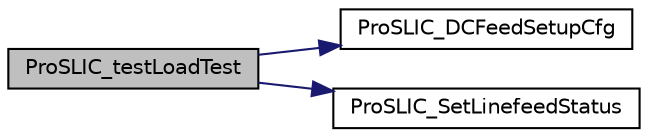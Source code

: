 digraph "ProSLIC_testLoadTest"
{
  edge [fontname="Helvetica",fontsize="10",labelfontname="Helvetica",labelfontsize="10"];
  node [fontname="Helvetica",fontsize="10",shape=record];
  rankdir="LR";
  Node1 [label="ProSLIC_testLoadTest",height=0.2,width=0.4,color="black", fillcolor="grey75", style="filled", fontcolor="black"];
  Node1 -> Node2 [color="midnightblue",fontsize="10",style="solid",fontname="Helvetica"];
  Node2 [label="ProSLIC_DCFeedSetupCfg",height=0.2,width=0.4,color="black", fillcolor="white", style="filled",URL="$group___p_r_o_s_l_i_c___d_c_f_e_e_d.html#ga35bc002f2e716f800a6decba15d7c71d",tooltip="Configures the DC feed from a preset. "];
  Node1 -> Node3 [color="midnightblue",fontsize="10",style="solid",fontname="Helvetica"];
  Node3 [label="ProSLIC_SetLinefeedStatus",height=0.2,width=0.4,color="black", fillcolor="white", style="filled",URL="$group___l_i_n_e_s_t_a_t_u_s.html#ga58f05791bfec1236a522264585a47779",tooltip="This function sets the linefeed state. "];
}
